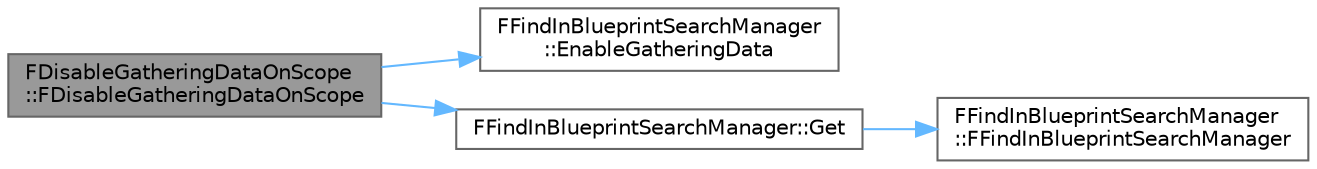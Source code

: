 digraph "FDisableGatheringDataOnScope::FDisableGatheringDataOnScope"
{
 // INTERACTIVE_SVG=YES
 // LATEX_PDF_SIZE
  bgcolor="transparent";
  edge [fontname=Helvetica,fontsize=10,labelfontname=Helvetica,labelfontsize=10];
  node [fontname=Helvetica,fontsize=10,shape=box,height=0.2,width=0.4];
  rankdir="LR";
  Node1 [id="Node000001",label="FDisableGatheringDataOnScope\l::FDisableGatheringDataOnScope",height=0.2,width=0.4,color="gray40", fillcolor="grey60", style="filled", fontcolor="black",tooltip=" "];
  Node1 -> Node2 [id="edge1_Node000001_Node000002",color="steelblue1",style="solid",tooltip=" "];
  Node2 [id="Node000002",label="FFindInBlueprintSearchManager\l::EnableGatheringData",height=0.2,width=0.4,color="grey40", fillcolor="white", style="filled",URL="$d7/d32/classFFindInBlueprintSearchManager.html#a82c4f295fa7cd20477ebf5020e981e23",tooltip=" "];
  Node1 -> Node3 [id="edge2_Node000001_Node000003",color="steelblue1",style="solid",tooltip=" "];
  Node3 [id="Node000003",label="FFindInBlueprintSearchManager::Get",height=0.2,width=0.4,color="grey40", fillcolor="white", style="filled",URL="$d7/d32/classFFindInBlueprintSearchManager.html#a6d00984e238c8a01501f2d126b889664",tooltip=" "];
  Node3 -> Node4 [id="edge3_Node000003_Node000004",color="steelblue1",style="solid",tooltip=" "];
  Node4 [id="Node000004",label="FFindInBlueprintSearchManager\l::FFindInBlueprintSearchManager",height=0.2,width=0.4,color="grey40", fillcolor="white", style="filled",URL="$d7/d32/classFFindInBlueprintSearchManager.html#a5367482d2af6b08f87bbabc8a16edaaf",tooltip=" "];
}
